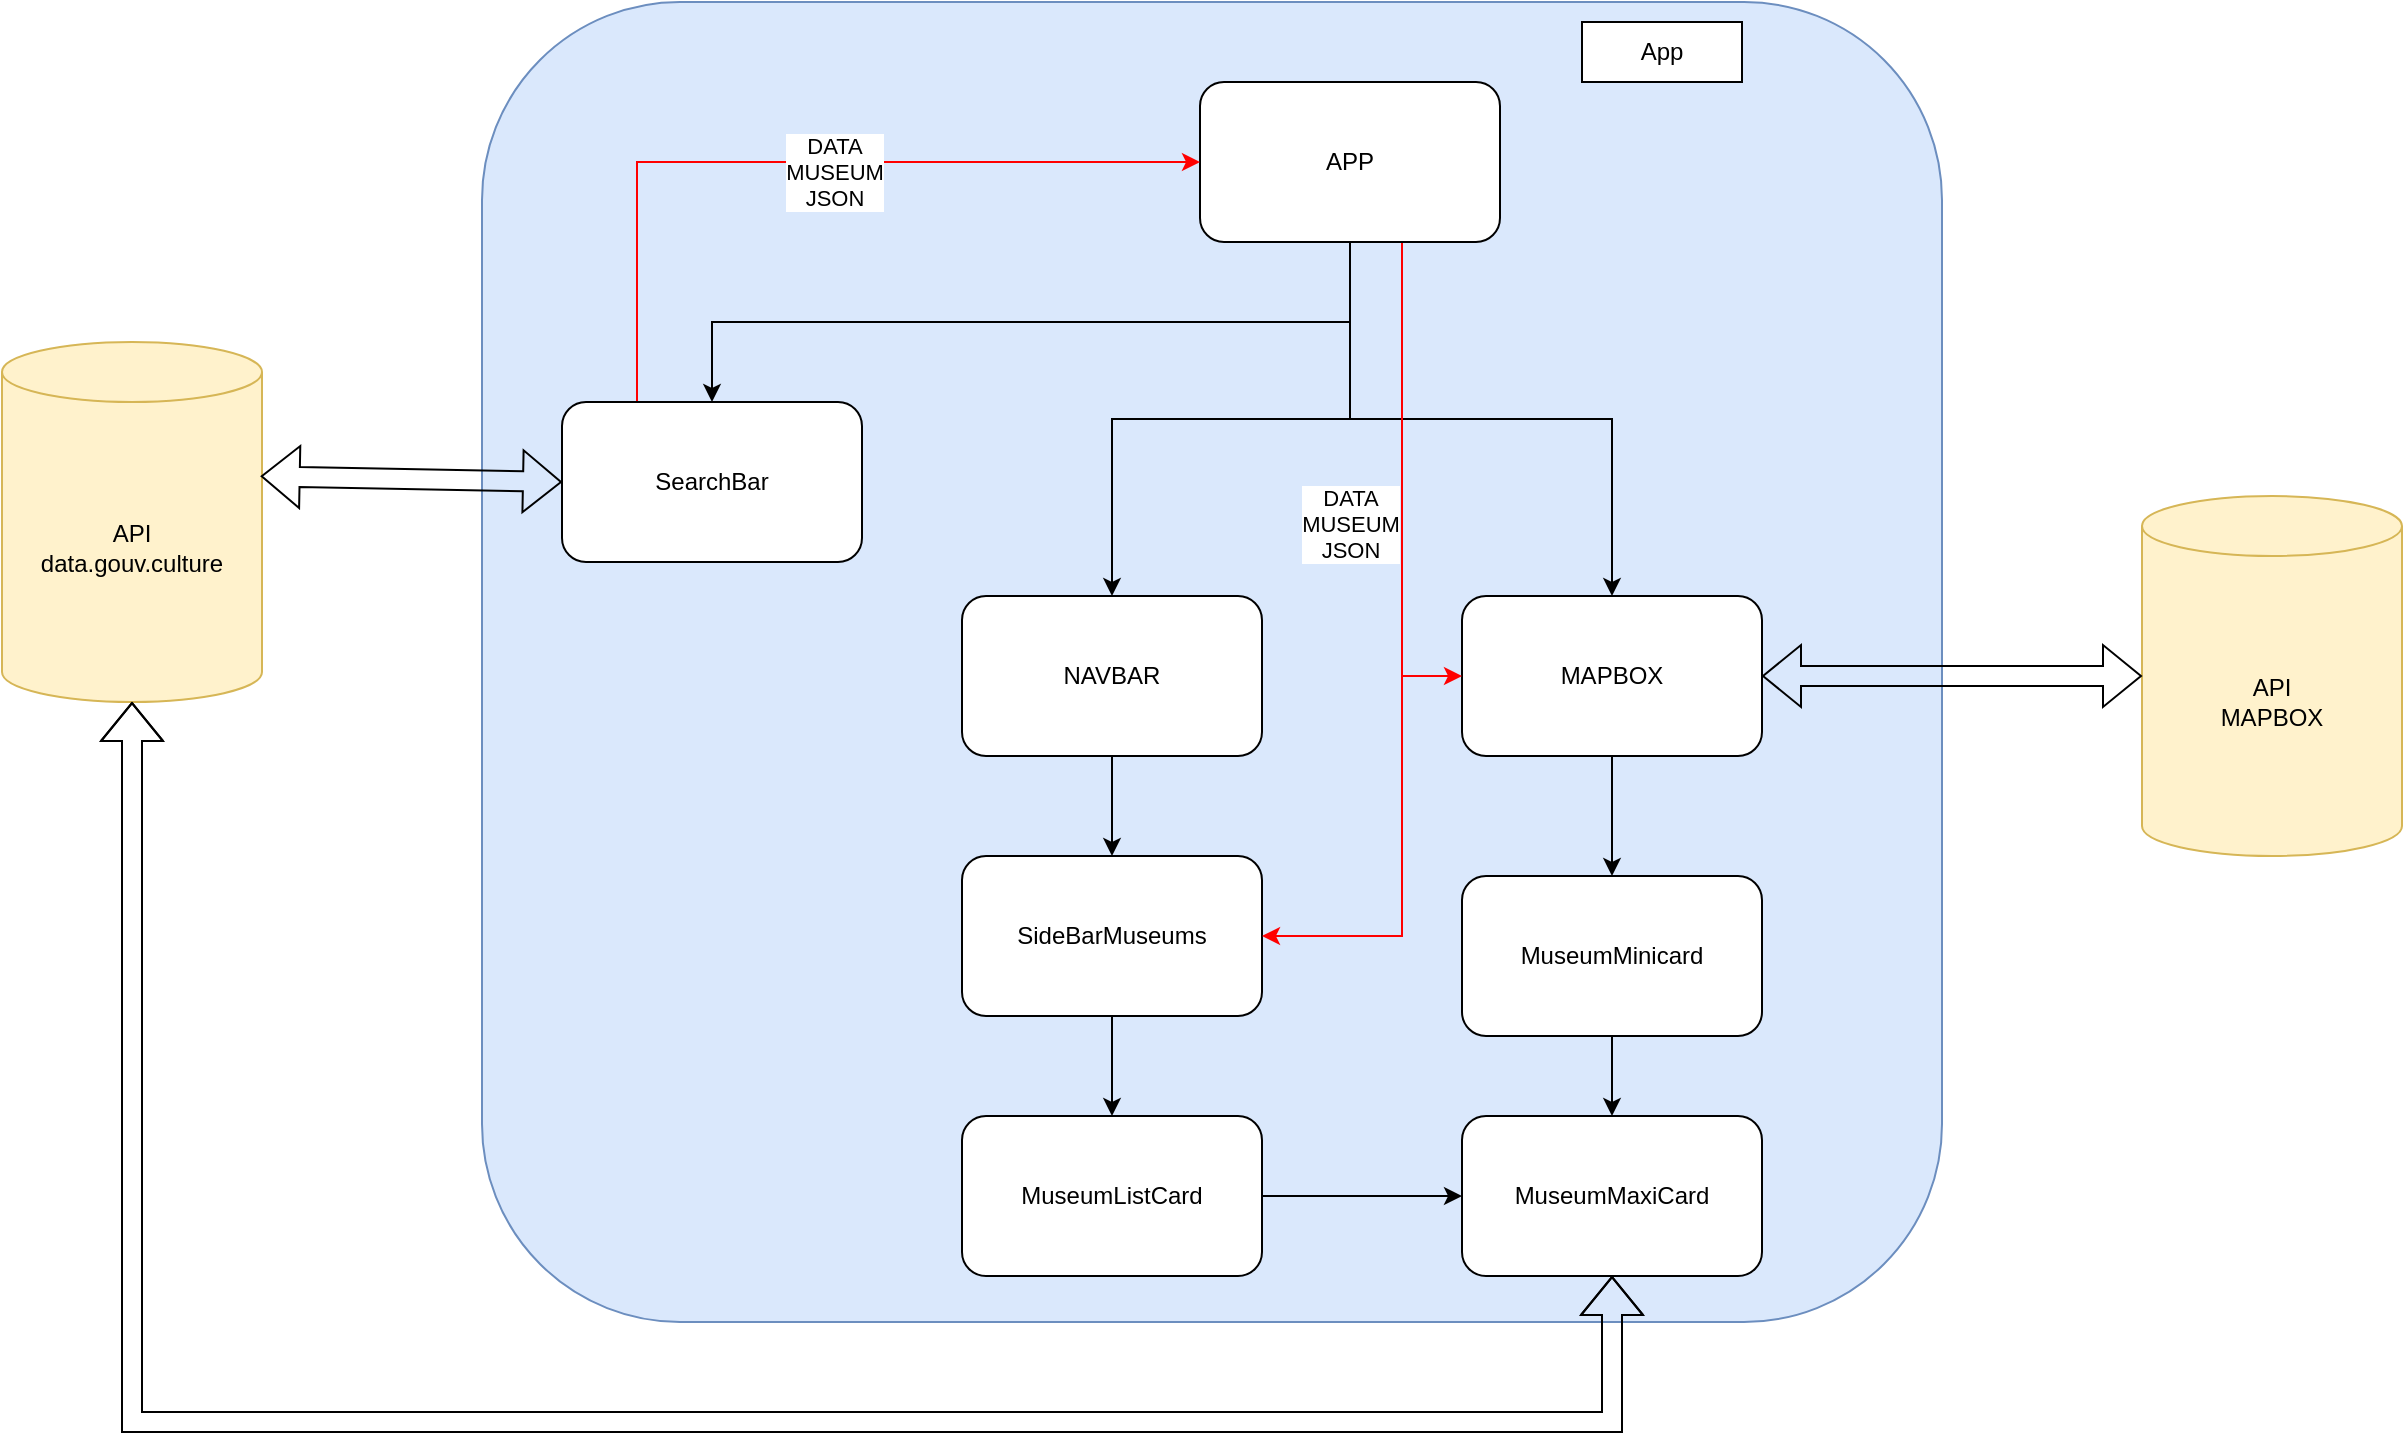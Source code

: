 <mxfile version="21.3.7" type="github">
  <diagram name="Page-1" id="EyojMC1TXimRZhqLNDEH">
    <mxGraphModel dx="1909" dy="1065" grid="1" gridSize="10" guides="1" tooltips="1" connect="1" arrows="1" fold="1" page="1" pageScale="1" pageWidth="827" pageHeight="1169" math="0" shadow="0">
      <root>
        <mxCell id="0" />
        <mxCell id="1" parent="0" />
        <mxCell id="fuJJFYCLGnQfaFyxfkfw-1" value="" style="rounded=1;whiteSpace=wrap;html=1;fillColor=#dae8fc;strokeColor=#6c8ebf;" vertex="1" parent="1">
          <mxGeometry x="280" y="40" width="730" height="660" as="geometry" />
        </mxCell>
        <mxCell id="fuJJFYCLGnQfaFyxfkfw-2" value="App" style="rounded=0;whiteSpace=wrap;html=1;" vertex="1" parent="1">
          <mxGeometry x="830" y="50" width="80" height="30" as="geometry" />
        </mxCell>
        <mxCell id="fuJJFYCLGnQfaFyxfkfw-3" style="edgeStyle=orthogonalEdgeStyle;rounded=0;orthogonalLoop=1;jettySize=auto;html=1;exitX=0.5;exitY=1;exitDx=0;exitDy=0;entryX=0.5;entryY=0;entryDx=0;entryDy=0;" edge="1" parent="1" source="fuJJFYCLGnQfaFyxfkfw-4" target="fuJJFYCLGnQfaFyxfkfw-12">
          <mxGeometry relative="1" as="geometry" />
        </mxCell>
        <mxCell id="fuJJFYCLGnQfaFyxfkfw-4" value="MAPBOX" style="rounded=1;whiteSpace=wrap;html=1;" vertex="1" parent="1">
          <mxGeometry x="770" y="337" width="150" height="80" as="geometry" />
        </mxCell>
        <mxCell id="fuJJFYCLGnQfaFyxfkfw-5" style="edgeStyle=orthogonalEdgeStyle;rounded=0;orthogonalLoop=1;jettySize=auto;html=1;exitX=0.5;exitY=1;exitDx=0;exitDy=0;entryX=0.5;entryY=0;entryDx=0;entryDy=0;" edge="1" parent="1" source="fuJJFYCLGnQfaFyxfkfw-6" target="fuJJFYCLGnQfaFyxfkfw-8">
          <mxGeometry relative="1" as="geometry" />
        </mxCell>
        <mxCell id="fuJJFYCLGnQfaFyxfkfw-6" value="NAVBAR" style="rounded=1;whiteSpace=wrap;html=1;" vertex="1" parent="1">
          <mxGeometry x="520" y="337" width="150" height="80" as="geometry" />
        </mxCell>
        <mxCell id="fuJJFYCLGnQfaFyxfkfw-7" style="edgeStyle=orthogonalEdgeStyle;rounded=0;orthogonalLoop=1;jettySize=auto;html=1;exitX=0.5;exitY=1;exitDx=0;exitDy=0;entryX=0.5;entryY=0;entryDx=0;entryDy=0;" edge="1" parent="1" source="fuJJFYCLGnQfaFyxfkfw-8" target="fuJJFYCLGnQfaFyxfkfw-10">
          <mxGeometry relative="1" as="geometry" />
        </mxCell>
        <mxCell id="fuJJFYCLGnQfaFyxfkfw-8" value="SideBarMuseums" style="rounded=1;whiteSpace=wrap;html=1;" vertex="1" parent="1">
          <mxGeometry x="520" y="467" width="150" height="80" as="geometry" />
        </mxCell>
        <mxCell id="fuJJFYCLGnQfaFyxfkfw-9" style="edgeStyle=orthogonalEdgeStyle;rounded=0;orthogonalLoop=1;jettySize=auto;html=1;exitX=1;exitY=0.5;exitDx=0;exitDy=0;entryX=0;entryY=0.5;entryDx=0;entryDy=0;" edge="1" parent="1" source="fuJJFYCLGnQfaFyxfkfw-10" target="fuJJFYCLGnQfaFyxfkfw-13">
          <mxGeometry relative="1" as="geometry" />
        </mxCell>
        <mxCell id="fuJJFYCLGnQfaFyxfkfw-10" value="MuseumListCard" style="rounded=1;whiteSpace=wrap;html=1;" vertex="1" parent="1">
          <mxGeometry x="520" y="597" width="150" height="80" as="geometry" />
        </mxCell>
        <mxCell id="fuJJFYCLGnQfaFyxfkfw-11" style="edgeStyle=orthogonalEdgeStyle;rounded=0;orthogonalLoop=1;jettySize=auto;html=1;exitX=0.5;exitY=1;exitDx=0;exitDy=0;entryX=0.5;entryY=0;entryDx=0;entryDy=0;" edge="1" parent="1" source="fuJJFYCLGnQfaFyxfkfw-12" target="fuJJFYCLGnQfaFyxfkfw-13">
          <mxGeometry relative="1" as="geometry" />
        </mxCell>
        <mxCell id="fuJJFYCLGnQfaFyxfkfw-12" value="MuseumMinicard" style="rounded=1;whiteSpace=wrap;html=1;" vertex="1" parent="1">
          <mxGeometry x="770" y="477" width="150" height="80" as="geometry" />
        </mxCell>
        <mxCell id="fuJJFYCLGnQfaFyxfkfw-13" value="MuseumMaxiCard" style="rounded=1;whiteSpace=wrap;html=1;" vertex="1" parent="1">
          <mxGeometry x="770" y="597" width="150" height="80" as="geometry" />
        </mxCell>
        <mxCell id="fuJJFYCLGnQfaFyxfkfw-14" value="API&lt;br&gt;data.gouv.culture" style="shape=cylinder3;whiteSpace=wrap;html=1;boundedLbl=1;backgroundOutline=1;size=15;fillColor=#fff2cc;strokeColor=#d6b656;" vertex="1" parent="1">
          <mxGeometry x="40" y="210" width="130" height="180" as="geometry" />
        </mxCell>
        <mxCell id="fuJJFYCLGnQfaFyxfkfw-15" value="" style="shape=flexArrow;endArrow=classic;startArrow=classic;html=1;rounded=0;entryX=0;entryY=0.5;entryDx=0;entryDy=0;exitX=0.995;exitY=0.373;exitDx=0;exitDy=0;exitPerimeter=0;" edge="1" parent="1" source="fuJJFYCLGnQfaFyxfkfw-14" target="fuJJFYCLGnQfaFyxfkfw-27">
          <mxGeometry width="100" height="100" relative="1" as="geometry">
            <mxPoint x="330" y="400" as="sourcePoint" />
            <mxPoint x="460" y="350" as="targetPoint" />
          </mxGeometry>
        </mxCell>
        <mxCell id="fuJJFYCLGnQfaFyxfkfw-16" style="edgeStyle=orthogonalEdgeStyle;rounded=0;orthogonalLoop=1;jettySize=auto;html=1;exitX=0.5;exitY=1;exitDx=0;exitDy=0;" edge="1" parent="1" source="fuJJFYCLGnQfaFyxfkfw-22" target="fuJJFYCLGnQfaFyxfkfw-6">
          <mxGeometry relative="1" as="geometry" />
        </mxCell>
        <mxCell id="fuJJFYCLGnQfaFyxfkfw-17" style="edgeStyle=orthogonalEdgeStyle;rounded=0;orthogonalLoop=1;jettySize=auto;html=1;exitX=0.5;exitY=1;exitDx=0;exitDy=0;entryX=0.5;entryY=0;entryDx=0;entryDy=0;" edge="1" parent="1" source="fuJJFYCLGnQfaFyxfkfw-22" target="fuJJFYCLGnQfaFyxfkfw-4">
          <mxGeometry relative="1" as="geometry" />
        </mxCell>
        <mxCell id="fuJJFYCLGnQfaFyxfkfw-18" style="edgeStyle=orthogonalEdgeStyle;rounded=0;orthogonalLoop=1;jettySize=auto;html=1;exitX=0.5;exitY=1;exitDx=0;exitDy=0;entryX=0.5;entryY=0;entryDx=0;entryDy=0;" edge="1" parent="1" source="fuJJFYCLGnQfaFyxfkfw-22" target="fuJJFYCLGnQfaFyxfkfw-27">
          <mxGeometry relative="1" as="geometry" />
        </mxCell>
        <mxCell id="fuJJFYCLGnQfaFyxfkfw-19" style="edgeStyle=orthogonalEdgeStyle;rounded=0;orthogonalLoop=1;jettySize=auto;html=1;exitX=0.75;exitY=1;exitDx=0;exitDy=0;entryX=1;entryY=0.5;entryDx=0;entryDy=0;strokeColor=#FF0000;" edge="1" parent="1" source="fuJJFYCLGnQfaFyxfkfw-22" target="fuJJFYCLGnQfaFyxfkfw-8">
          <mxGeometry relative="1" as="geometry">
            <Array as="points">
              <mxPoint x="740" y="507" />
            </Array>
          </mxGeometry>
        </mxCell>
        <mxCell id="fuJJFYCLGnQfaFyxfkfw-20" value="DATA&lt;br&gt;MUSEUM&lt;br&gt;JSON" style="edgeLabel;html=1;align=center;verticalAlign=middle;resizable=0;points=[];" vertex="1" connectable="0" parent="fuJJFYCLGnQfaFyxfkfw-19">
          <mxGeometry x="0.078" y="3" relative="1" as="geometry">
            <mxPoint x="-29" y="-79" as="offset" />
          </mxGeometry>
        </mxCell>
        <mxCell id="fuJJFYCLGnQfaFyxfkfw-21" style="edgeStyle=orthogonalEdgeStyle;rounded=0;orthogonalLoop=1;jettySize=auto;html=1;exitX=0.5;exitY=1;exitDx=0;exitDy=0;entryX=0;entryY=0.5;entryDx=0;entryDy=0;strokeColor=#FF0000;" edge="1" parent="1" source="fuJJFYCLGnQfaFyxfkfw-22" target="fuJJFYCLGnQfaFyxfkfw-4">
          <mxGeometry relative="1" as="geometry">
            <Array as="points">
              <mxPoint x="740" y="160" />
              <mxPoint x="740" y="377" />
            </Array>
          </mxGeometry>
        </mxCell>
        <mxCell id="fuJJFYCLGnQfaFyxfkfw-22" value="APP" style="rounded=1;whiteSpace=wrap;html=1;" vertex="1" parent="1">
          <mxGeometry x="639" y="80" width="150" height="80" as="geometry" />
        </mxCell>
        <mxCell id="fuJJFYCLGnQfaFyxfkfw-23" value="API&lt;br&gt;MAPBOX" style="shape=cylinder3;whiteSpace=wrap;html=1;boundedLbl=1;backgroundOutline=1;size=15;fillColor=#fff2cc;strokeColor=#d6b656;" vertex="1" parent="1">
          <mxGeometry x="1110" y="287" width="130" height="180" as="geometry" />
        </mxCell>
        <mxCell id="fuJJFYCLGnQfaFyxfkfw-24" value="" style="shape=flexArrow;endArrow=classic;startArrow=classic;html=1;rounded=0;exitX=1;exitY=0.5;exitDx=0;exitDy=0;entryX=0;entryY=0.5;entryDx=0;entryDy=0;entryPerimeter=0;" edge="1" parent="1" source="fuJJFYCLGnQfaFyxfkfw-4" target="fuJJFYCLGnQfaFyxfkfw-23">
          <mxGeometry width="100" height="100" relative="1" as="geometry">
            <mxPoint x="1050" y="73" as="sourcePoint" />
            <mxPoint x="1319" y="70" as="targetPoint" />
          </mxGeometry>
        </mxCell>
        <mxCell id="fuJJFYCLGnQfaFyxfkfw-25" style="edgeStyle=orthogonalEdgeStyle;rounded=0;orthogonalLoop=1;jettySize=auto;html=1;exitX=0.25;exitY=0;exitDx=0;exitDy=0;entryX=0;entryY=0.5;entryDx=0;entryDy=0;strokeColor=#FF0000;" edge="1" parent="1" source="fuJJFYCLGnQfaFyxfkfw-27" target="fuJJFYCLGnQfaFyxfkfw-22">
          <mxGeometry relative="1" as="geometry" />
        </mxCell>
        <mxCell id="fuJJFYCLGnQfaFyxfkfw-26" value="DATA&lt;br&gt;MUSEUM&lt;br&gt;JSON" style="edgeLabel;html=1;align=center;verticalAlign=middle;resizable=0;points=[];" vertex="1" connectable="0" parent="fuJJFYCLGnQfaFyxfkfw-25">
          <mxGeometry x="0.081" y="-5" relative="1" as="geometry">
            <mxPoint x="1" as="offset" />
          </mxGeometry>
        </mxCell>
        <mxCell id="fuJJFYCLGnQfaFyxfkfw-27" value="SearchBar" style="rounded=1;whiteSpace=wrap;html=1;" vertex="1" parent="1">
          <mxGeometry x="320" y="240" width="150" height="80" as="geometry" />
        </mxCell>
        <mxCell id="fuJJFYCLGnQfaFyxfkfw-28" value="" style="shape=flexArrow;endArrow=classic;startArrow=classic;html=1;rounded=0;exitX=0.5;exitY=1;exitDx=0;exitDy=0;exitPerimeter=0;" edge="1" parent="1" source="fuJJFYCLGnQfaFyxfkfw-14" target="fuJJFYCLGnQfaFyxfkfw-13">
          <mxGeometry width="100" height="100" relative="1" as="geometry">
            <mxPoint x="750" y="777" as="sourcePoint" />
            <mxPoint x="830" y="720" as="targetPoint" />
            <Array as="points">
              <mxPoint x="105" y="750" />
              <mxPoint x="845" y="750" />
            </Array>
          </mxGeometry>
        </mxCell>
      </root>
    </mxGraphModel>
  </diagram>
</mxfile>
